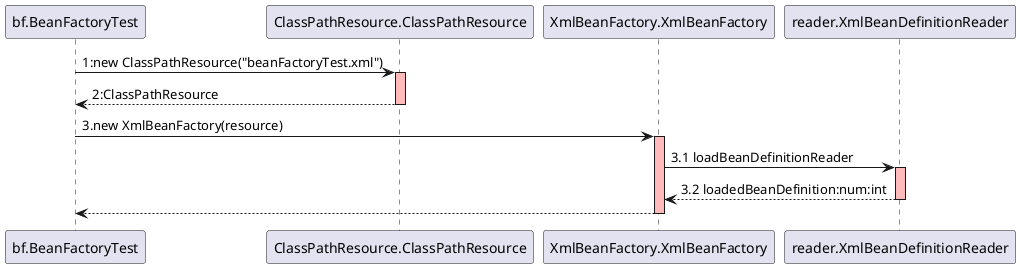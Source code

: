 @startuml
bf.BeanFactoryTest -> ClassPathResource.ClassPathResource: 1:new ClassPathResource("beanFactoryTest.xml")

activate ClassPathResource.ClassPathResource #FFBBBB

ClassPathResource.ClassPathResource --> bf.BeanFactoryTest: 2:ClassPathResource
deactivate ClassPathResource.ClassPathResource

bf.BeanFactoryTest->XmlBeanFactory.XmlBeanFactory : 3.new XmlBeanFactory(resource)
activate XmlBeanFactory.XmlBeanFactory #FFBBBB
XmlBeanFactory.XmlBeanFactory -> reader.XmlBeanDefinitionReader : 3.1 loadBeanDefinitionReader
activate reader.XmlBeanDefinitionReader #FFBBBB

reader.XmlBeanDefinitionReader --> XmlBeanFactory.XmlBeanFactory : 3.2 loadedBeanDefinition:num:int
deactivate reader.XmlBeanDefinitionReader

XmlBeanFactory.XmlBeanFactory --> bf.BeanFactoryTest
deactivate XmlBeanFactory.XmlBeanFactory



@enduml